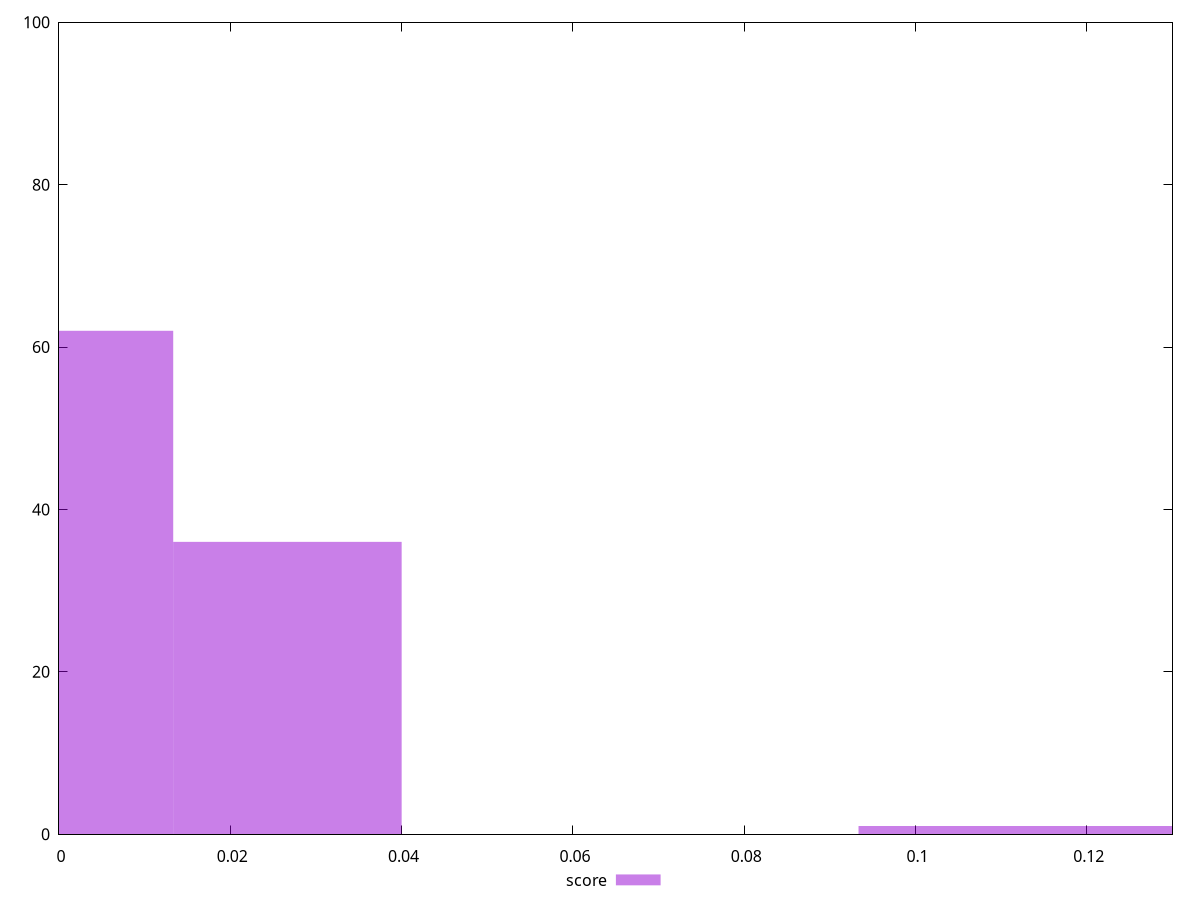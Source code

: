 reset

$score <<EOF
0.13334820953272158 1
0.10667856762617728 1
0 62
0.02666964190654432 36
EOF

set key outside below
set boxwidth 0.02666964190654432
set xrange [0:0.13]
set yrange [0:100]
set trange [0:100]
set style fill transparent solid 0.5 noborder
set terminal svg size 640, 490 enhanced background rgb 'white'
set output "report/report_00029_2021-02-24T13-36-40.390Z/max-potential-fid/samples/astro/score/histogram.svg"

plot $score title "score" with boxes

reset

